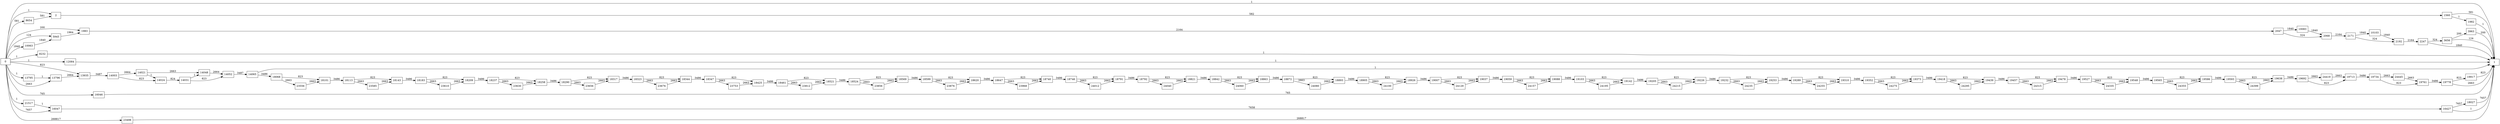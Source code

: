 digraph {
	graph [rankdir=LR]
	node [shape=rectangle]
	2 -> 1560 [label=582]
	1560 -> 1 [label=581]
	1560 -> 1982 [label=1]
	1982 -> 1 [label=1]
	1983 -> 2047 [label=2164]
	2047 -> 2068 [label=324]
	2047 -> 10083 [label=1840]
	2068 -> 2171 [label=2164]
	2171 -> 2192 [label=324]
	2171 -> 10103 [label=1840]
	2192 -> 2247 [label=2164]
	2247 -> 1 [label=1840]
	2247 -> 3656 [label=324]
	3656 -> 1 [label=124]
	3656 -> 3963 [label=200]
	3963 -> 1 [label=200]
	5945 -> 1983 [label=1964]
	8232 -> 1 [label=1]
	8654 -> 2 [label=581]
	10063 -> 5945 [label=1840]
	10083 -> 2068 [label=1840]
	10103 -> 2192 [label=1840]
	12084 -> 1 [label=1]
	13795 -> 13796 [label=1]
	13796 -> 13935 [label=2664]
	13935 -> 14003 [label=3487]
	14003 -> 14021 [label=2664]
	14003 -> 14024 [label=823]
	14021 -> 14024 [label=1]
	14021 -> 14048 [label=2663]
	14024 -> 14031 [label=824]
	14031 -> 14048 [label=1]
	14031 -> 14052 [label=823]
	14048 -> 14052 [label=2664]
	14052 -> 14065 [label=3487]
	14065 -> 18068 [label=3486]
	14065 -> 1 [label=1]
	16046 -> 1 [label=765]
	16047 -> 16427 [label=7658]
	16427 -> 1 [label=1]
	16427 -> 18027 [label=7657]
	18027 -> 1 [label=7657]
	18068 -> 18101 [label=823]
	18068 -> 23556 [label=2663]
	18101 -> 18113 [label=3486]
	18113 -> 18143 [label=823]
	18113 -> 23585 [label=2663]
	18143 -> 18183 [label=3486]
	18183 -> 18209 [label=823]
	18183 -> 23610 [label=2663]
	18209 -> 18237 [label=3486]
	18237 -> 18258 [label=823]
	18237 -> 23630 [label=2663]
	18258 -> 18290 [label=3486]
	18290 -> 18317 [label=823]
	18290 -> 23656 [label=2663]
	18317 -> 18323 [label=3486]
	18323 -> 18344 [label=823]
	18323 -> 23676 [label=2663]
	18344 -> 18347 [label=3486]
	18347 -> 18425 [label=823]
	18347 -> 23753 [label=2663]
	18425 -> 18461 [label=3486]
	18461 -> 18521 [label=823]
	18461 -> 23812 [label=2663]
	18521 -> 18524 [label=3486]
	18524 -> 18569 [label=823]
	18524 -> 23856 [label=2663]
	18569 -> 18599 [label=3486]
	18599 -> 18620 [label=823]
	18599 -> 23876 [label=2663]
	18620 -> 18647 [label=3486]
	18647 -> 18740 [label=823]
	18647 -> 23968 [label=2663]
	18740 -> 18746 [label=3486]
	18746 -> 18791 [label=823]
	18746 -> 24012 [label=2663]
	18791 -> 18792 [label=3486]
	18792 -> 18821 [label=823]
	18792 -> 24040 [label=2663]
	18821 -> 18842 [label=3486]
	18842 -> 18863 [label=823]
	18842 -> 24060 [label=2663]
	18863 -> 18872 [label=3486]
	18872 -> 18893 [label=823]
	18872 -> 24080 [label=2663]
	18893 -> 18905 [label=3486]
	18905 -> 18926 [label=823]
	18905 -> 24100 [label=2663]
	18926 -> 19007 [label=3486]
	19007 -> 19037 [label=823]
	19007 -> 24129 [label=2663]
	19037 -> 19059 [label=3486]
	19059 -> 19088 [label=823]
	19059 -> 24157 [label=2663]
	19088 -> 19103 [label=3486]
	19103 -> 19142 [label=823]
	19103 -> 24195 [label=2663]
	19142 -> 19205 [label=3486]
	19205 -> 19226 [label=823]
	19205 -> 24215 [label=2663]
	19226 -> 19232 [label=3486]
	19232 -> 19253 [label=823]
	19232 -> 24235 [label=2663]
	19253 -> 19289 [label=3486]
	19289 -> 19310 [label=823]
	19289 -> 24255 [label=2663]
	19310 -> 19352 [label=3486]
	19352 -> 19373 [label=823]
	19352 -> 24275 [label=2663]
	19373 -> 19418 [label=3486]
	19418 -> 19439 [label=823]
	19418 -> 24295 [label=2663]
	19439 -> 19457 [label=3486]
	19457 -> 19478 [label=823]
	19457 -> 24315 [label=2663]
	19478 -> 19527 [label=3486]
	19527 -> 19548 [label=823]
	19527 -> 24335 [label=2663]
	19548 -> 19565 [label=3486]
	19565 -> 19586 [label=823]
	19565 -> 24355 [label=2663]
	19586 -> 19593 [label=3486]
	19593 -> 19638 [label=823]
	19593 -> 24399 [label=2663]
	19638 -> 19692 [label=3486]
	19692 -> 19713 [label=823]
	19692 -> 24419 [label=2663]
	19713 -> 19734 [label=3486]
	19734 -> 19761 [label=823]
	19734 -> 24445 [label=2663]
	19761 -> 19778 [label=3486]
	19778 -> 1 [label=2663]
	19778 -> 19917 [label=823]
	19917 -> 1 [label=823]
	21517 -> 16047 [label=1]
	23498 -> 1 [label=268817]
	23556 -> 18101 [label=2663]
	23585 -> 18143 [label=2663]
	23610 -> 18209 [label=2663]
	23630 -> 18258 [label=2663]
	23656 -> 18317 [label=2663]
	23676 -> 18344 [label=2663]
	23753 -> 18425 [label=2663]
	23812 -> 18521 [label=2663]
	23856 -> 18569 [label=2663]
	23876 -> 18620 [label=2663]
	23968 -> 18740 [label=2663]
	24012 -> 18791 [label=2663]
	24040 -> 18821 [label=2663]
	24060 -> 18863 [label=2663]
	24080 -> 18893 [label=2663]
	24100 -> 18926 [label=2663]
	24129 -> 19037 [label=2663]
	24157 -> 19088 [label=2663]
	24195 -> 19142 [label=2663]
	24215 -> 19226 [label=2663]
	24235 -> 19253 [label=2663]
	24255 -> 19310 [label=2663]
	24275 -> 19373 [label=2663]
	24295 -> 19439 [label=2663]
	24315 -> 19478 [label=2663]
	24335 -> 19548 [label=2663]
	24355 -> 19586 [label=2663]
	24399 -> 19638 [label=2663]
	24419 -> 19713 [label=2663]
	24445 -> 19761 [label=2663]
	0 -> 2 [label=1]
	0 -> 1983 [label=200]
	0 -> 5945 [label=124]
	0 -> 16047 [label=7657]
	0 -> 13935 [label=823]
	0 -> 13796 [label=2663]
	0 -> 1 [label=1]
	0 -> 8232 [label=1]
	0 -> 8654 [label=581]
	0 -> 10063 [label=1840]
	0 -> 12084 [label=1]
	0 -> 13795 [label=1]
	0 -> 16046 [label=765]
	0 -> 21517 [label=1]
	0 -> 23498 [label=268817]
}
